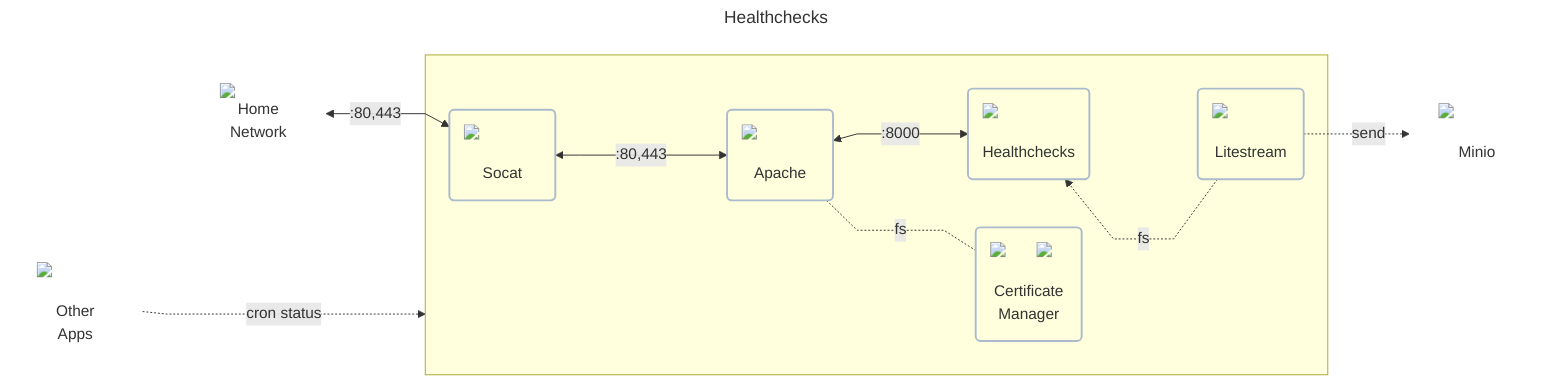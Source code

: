 ---
title: Healthchecks
---
%%{ init : { "theme" : "default", "flowchart" : { "curve" : "linear" }}}%%

flowchart LR
    classDef default fill:#00000000,stroke:#00000000,stroke-width:0px;
    classDef component fill:#00000000,stroke:#aabbccff,stroke-width:2px;
    classDef section fill:#00000000,stroke:#aabbccff,stroke-width:3px;

    outside_network["<img src='../../../../icons/network.png' style='min-width:80px;max-width:80px' />Home<br />Network"]
    other_apps["<img src='../../../../icons/apps.png' style='min-width:80px;max-width:80px' /><br />Other<br />Apps"]
    s3_database["<img src='../../../../icons/database.png' style='min-width:80px;max-width:80px' /><br />Minio"]

    subgraph wrapper[" "]
        certificate_manager("<img src='../../../../icons/cronjob.png' style='min-width:32px;max-width:32px;position:absolute;top:0;right:0' /><img src='../../../../icons/lets-encrypt.png' style='min-width:80px;max-width:80px' /><br />Certificate<br />Manager")
        http_proxy("<img src='../../../../icons/apache.png' style='min-width:80px;max-width:80px' /><br />Apache")
        healthchecks("<img src='../../../../icons/healthchecks.png' style='min-width:80px;max-width:80px' /><br />Healthchecks")
        socket_proxy("<img src='../../../../icons/ingress.png' style='min-width:80px;max-width:80px' /><br />Socat")
        db_sync("<img src='../../../../icons/litestream.png' style='min-width:80px;max-width:80px' /><br />Litestream")

        class certificate_manager component
        class http_proxy component
        class healthchecks component
        class socket_proxy component
        class db_sync component

        healthchecks ~~~ db_sync
        socket_proxy <--->|:80,443| http_proxy <--->|:8000| healthchecks
        http_proxy -..-|fs| certificate_manager
        db_sync -..->|fs| healthchecks
    end
    class wrapper section

    outside_network <-->|:80,443| socket_proxy
    other_apps -..->|cron status| wrapper
    other_apps ~~~~ socket_proxy
    db_sync -.->|send| s3_database